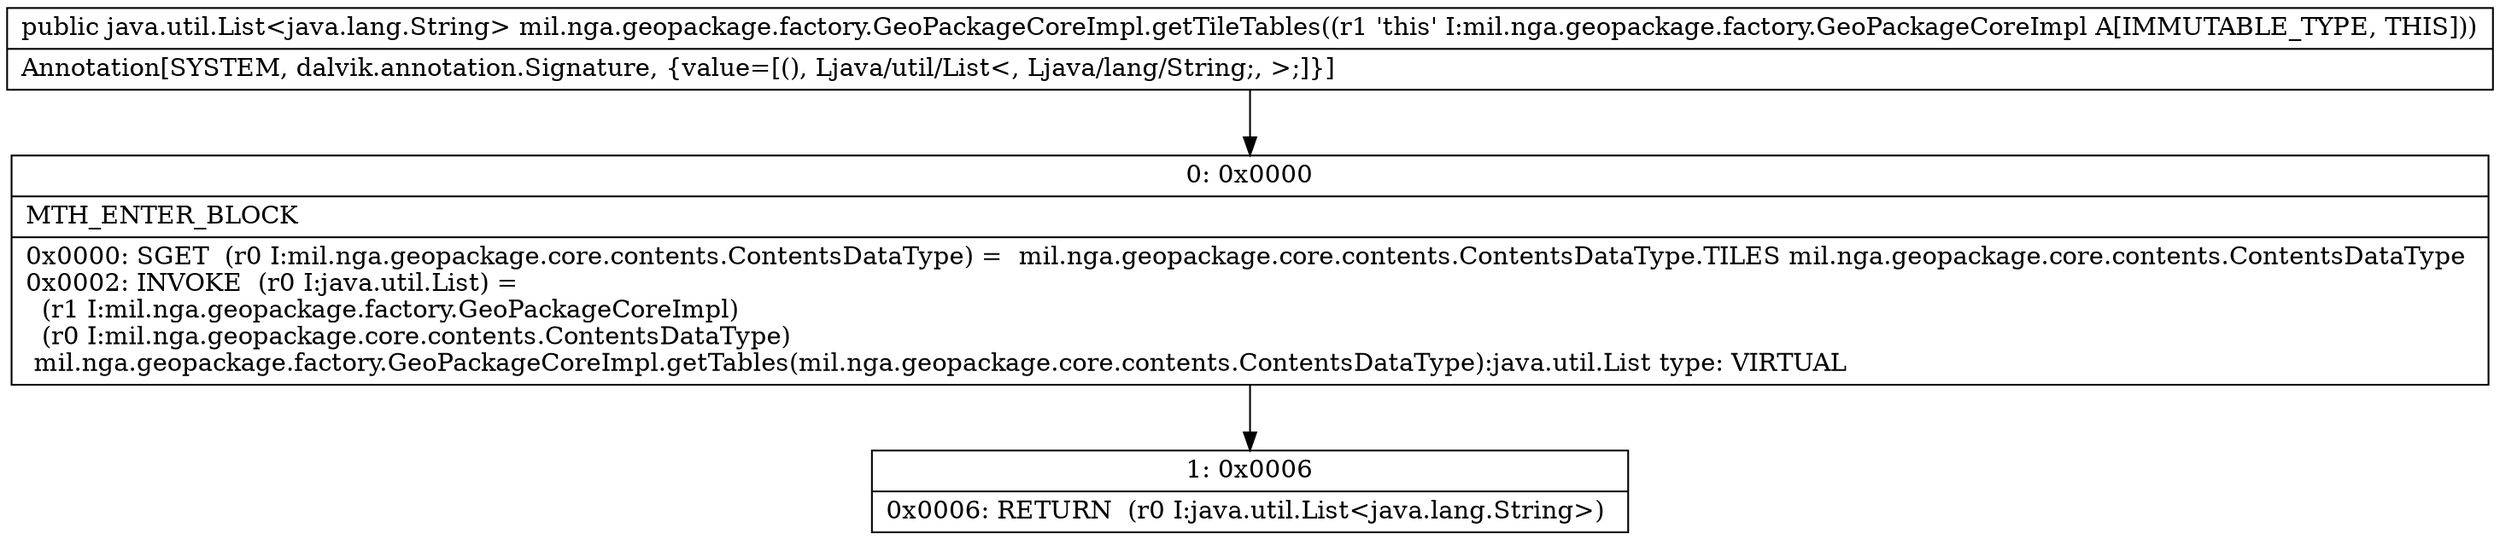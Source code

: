 digraph "CFG formil.nga.geopackage.factory.GeoPackageCoreImpl.getTileTables()Ljava\/util\/List;" {
Node_0 [shape=record,label="{0\:\ 0x0000|MTH_ENTER_BLOCK\l|0x0000: SGET  (r0 I:mil.nga.geopackage.core.contents.ContentsDataType) =  mil.nga.geopackage.core.contents.ContentsDataType.TILES mil.nga.geopackage.core.contents.ContentsDataType \l0x0002: INVOKE  (r0 I:java.util.List) = \l  (r1 I:mil.nga.geopackage.factory.GeoPackageCoreImpl)\l  (r0 I:mil.nga.geopackage.core.contents.ContentsDataType)\l mil.nga.geopackage.factory.GeoPackageCoreImpl.getTables(mil.nga.geopackage.core.contents.ContentsDataType):java.util.List type: VIRTUAL \l}"];
Node_1 [shape=record,label="{1\:\ 0x0006|0x0006: RETURN  (r0 I:java.util.List\<java.lang.String\>) \l}"];
MethodNode[shape=record,label="{public java.util.List\<java.lang.String\> mil.nga.geopackage.factory.GeoPackageCoreImpl.getTileTables((r1 'this' I:mil.nga.geopackage.factory.GeoPackageCoreImpl A[IMMUTABLE_TYPE, THIS]))  | Annotation[SYSTEM, dalvik.annotation.Signature, \{value=[(), Ljava\/util\/List\<, Ljava\/lang\/String;, \>;]\}]\l}"];
MethodNode -> Node_0;
Node_0 -> Node_1;
}

